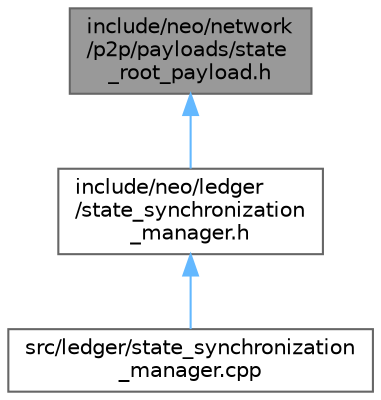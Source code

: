 digraph "include/neo/network/p2p/payloads/state_root_payload.h"
{
 // LATEX_PDF_SIZE
  bgcolor="transparent";
  edge [fontname=Helvetica,fontsize=10,labelfontname=Helvetica,labelfontsize=10];
  node [fontname=Helvetica,fontsize=10,shape=box,height=0.2,width=0.4];
  Node1 [id="Node000001",label="include/neo/network\l/p2p/payloads/state\l_root_payload.h",height=0.2,width=0.4,color="gray40", fillcolor="grey60", style="filled", fontcolor="black",tooltip=" "];
  Node1 -> Node2 [id="edge1_Node000001_Node000002",dir="back",color="steelblue1",style="solid",tooltip=" "];
  Node2 [id="Node000002",label="include/neo/ledger\l/state_synchronization\l_manager.h",height=0.2,width=0.4,color="grey40", fillcolor="white", style="filled",URL="$state__synchronization__manager_8h.html",tooltip=" "];
  Node2 -> Node3 [id="edge2_Node000002_Node000003",dir="back",color="steelblue1",style="solid",tooltip=" "];
  Node3 [id="Node000003",label="src/ledger/state_synchronization\l_manager.cpp",height=0.2,width=0.4,color="grey40", fillcolor="white", style="filled",URL="$state__synchronization__manager_8cpp.html",tooltip=" "];
}
